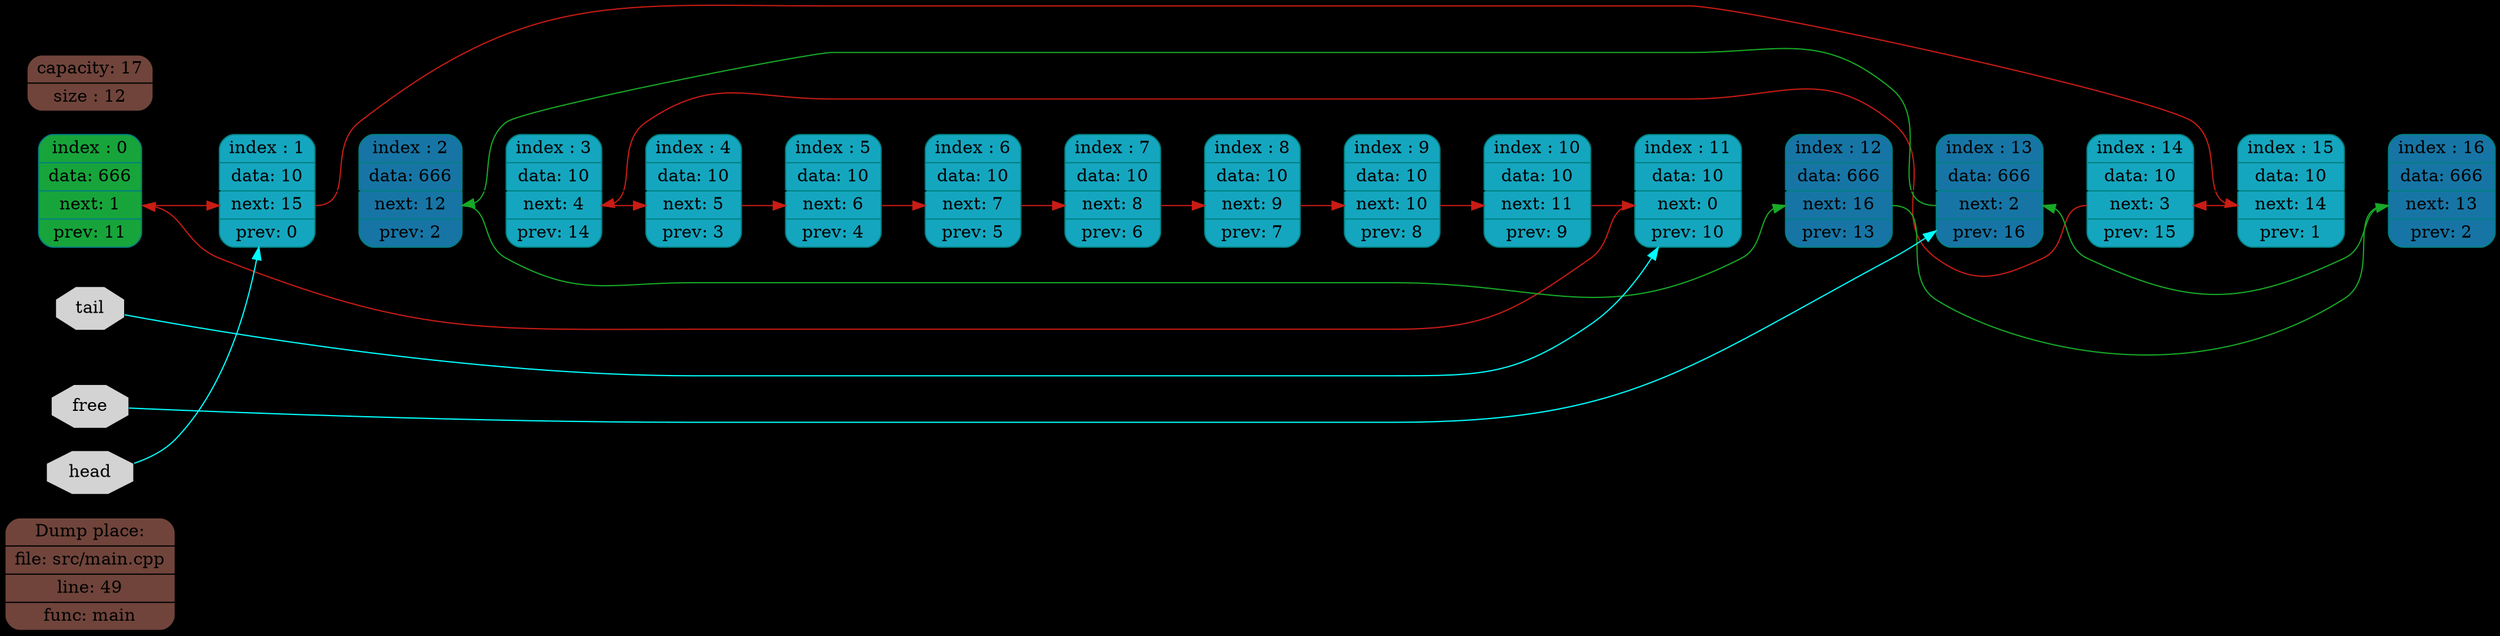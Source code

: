 digraph G{
rankdir=LR;
graph [bgcolor="#000000"];
place[shape=Mrecord, style=filled, fillcolor="#70443b"label  ="Dump place:| file: src/main.cpp | <f0> line: 49 | <f1> func: main",color = "#000000"];
node0[shape=Mrecord, style=filled, fillcolor="#17a53b"label ="index : 0 | data: 666 | <f0> next: 1 | <f1> prev: 11", color = "#008080"];
node1[shape=Mrecord, style=filled, fillcolor="#15a6bf"label ="index : 1   | data: 10 | <f0> next: 15  | <f1> prev: 0"color = "#008080"];
node15[shape=Mrecord, style=filled, fillcolor="#15a6bf"label ="index : 15   | data: 10 | <f0> next: 14  | <f1> prev: 1"color = "#008080"];
node14[shape=Mrecord, style=filled, fillcolor="#15a6bf"label ="index : 14   | data: 10 | <f0> next: 3  | <f1> prev: 15"color = "#008080"];
node3[shape=Mrecord, style=filled, fillcolor="#15a6bf"label ="index : 3   | data: 10 | <f0> next: 4  | <f1> prev: 14"color = "#008080"];
node4[shape=Mrecord, style=filled, fillcolor="#15a6bf"label ="index : 4   | data: 10 | <f0> next: 5  | <f1> prev: 3"color = "#008080"];
node5[shape=Mrecord, style=filled, fillcolor="#15a6bf"label ="index : 5   | data: 10 | <f0> next: 6  | <f1> prev: 4"color = "#008080"];
node6[shape=Mrecord, style=filled, fillcolor="#15a6bf"label ="index : 6   | data: 10 | <f0> next: 7  | <f1> prev: 5"color = "#008080"];
node7[shape=Mrecord, style=filled, fillcolor="#15a6bf"label ="index : 7   | data: 10 | <f0> next: 8  | <f1> prev: 6"color = "#008080"];
node8[shape=Mrecord, style=filled, fillcolor="#15a6bf"label ="index : 8   | data: 10 | <f0> next: 9  | <f1> prev: 7"color = "#008080"];
node9[shape=Mrecord, style=filled, fillcolor="#15a6bf"label ="index : 9   | data: 10 | <f0> next: 10  | <f1> prev: 8"color = "#008080"];
node10[shape=Mrecord, style=filled, fillcolor="#15a6bf"label ="index : 10   | data: 10 | <f0> next: 11  | <f1> prev: 9"color = "#008080"];
node11[shape=Mrecord, style=filled, fillcolor="#15a6bf"label ="index : 11   | data: 10 | <f0> next: 0  | <f1> prev: 10"color = "#008080"];
node13[shape=Mrecord, style=filled, fillcolor="#1775a5"label ="index : 13   | data: 666 | <f0> next: 2 | <f1> prev: 16", color = "#008080"];
node2[shape=Mrecord, style=filled, fillcolor="#1775a5"label ="index : 2   | data: 666 | <f0> next: 12 | <f1> prev: 2", color = "#008080"];
node12[shape=Mrecord, style=filled, fillcolor="#1775a5"label ="index : 12   | data: 666 | <f0> next: 16 | <f1> prev: 13", color = "#008080"];
node16[shape=Mrecord, style=filled, fillcolor="#1775a5"label ="index : 16   | data: 666 | <f0> next: 13 | <f1> prev: 2", color = "#008080"];
node13[shape=Mrecord, style=filled, fillcolor="#1775a5"label ="index : 13   | data: 666 | <f0> next: 2 | <f1> prev: 16", color = "#008080"];
node0->node1->node2->node3->node4->node5->node6->node7->node8->node9->node10->node11->node12->node13->node14->node15->node16
edge[color = "#c91c14", fontsize = 12, constraint=false];
node1:<f0>->node15:<f0>;
node15:<f0>->node14:<f0>;
node14:<f0>->node3:<f0>;
node3:<f0>->node4:<f0>;
node4:<f0>->node5:<f0>;
node5:<f0>->node6:<f0>;
node6:<f0>->node7:<f0>;
node7:<f0>->node8:<f0>;
node8:<f0>->node9:<f0>;
node9:<f0>->node10:<f0>;
node10:<f0>->node11:<f0>;
node11:<f0>->node0:<f0>;
node0:<f0>->node1:<f0>;

edge[color = "#17a927", fontsize = 12, constraint=false];
node13:<f0>->node2:<f0>;
node2:<f0>->node12:<f0>;
node12:<f0>->node16:<f0>;
node16:<f0>->node13:<f0>;
node[shape = octagon, style = "filled", fillcolor = "lightgray"];
edge[color = "cyan"];
head->node1;
tail->node11;
free->node13;
nodeInfo[shape = Mrecord, style = filled, fillcolor="#70443b",label="capacity: 17 | size : 12"];
}

